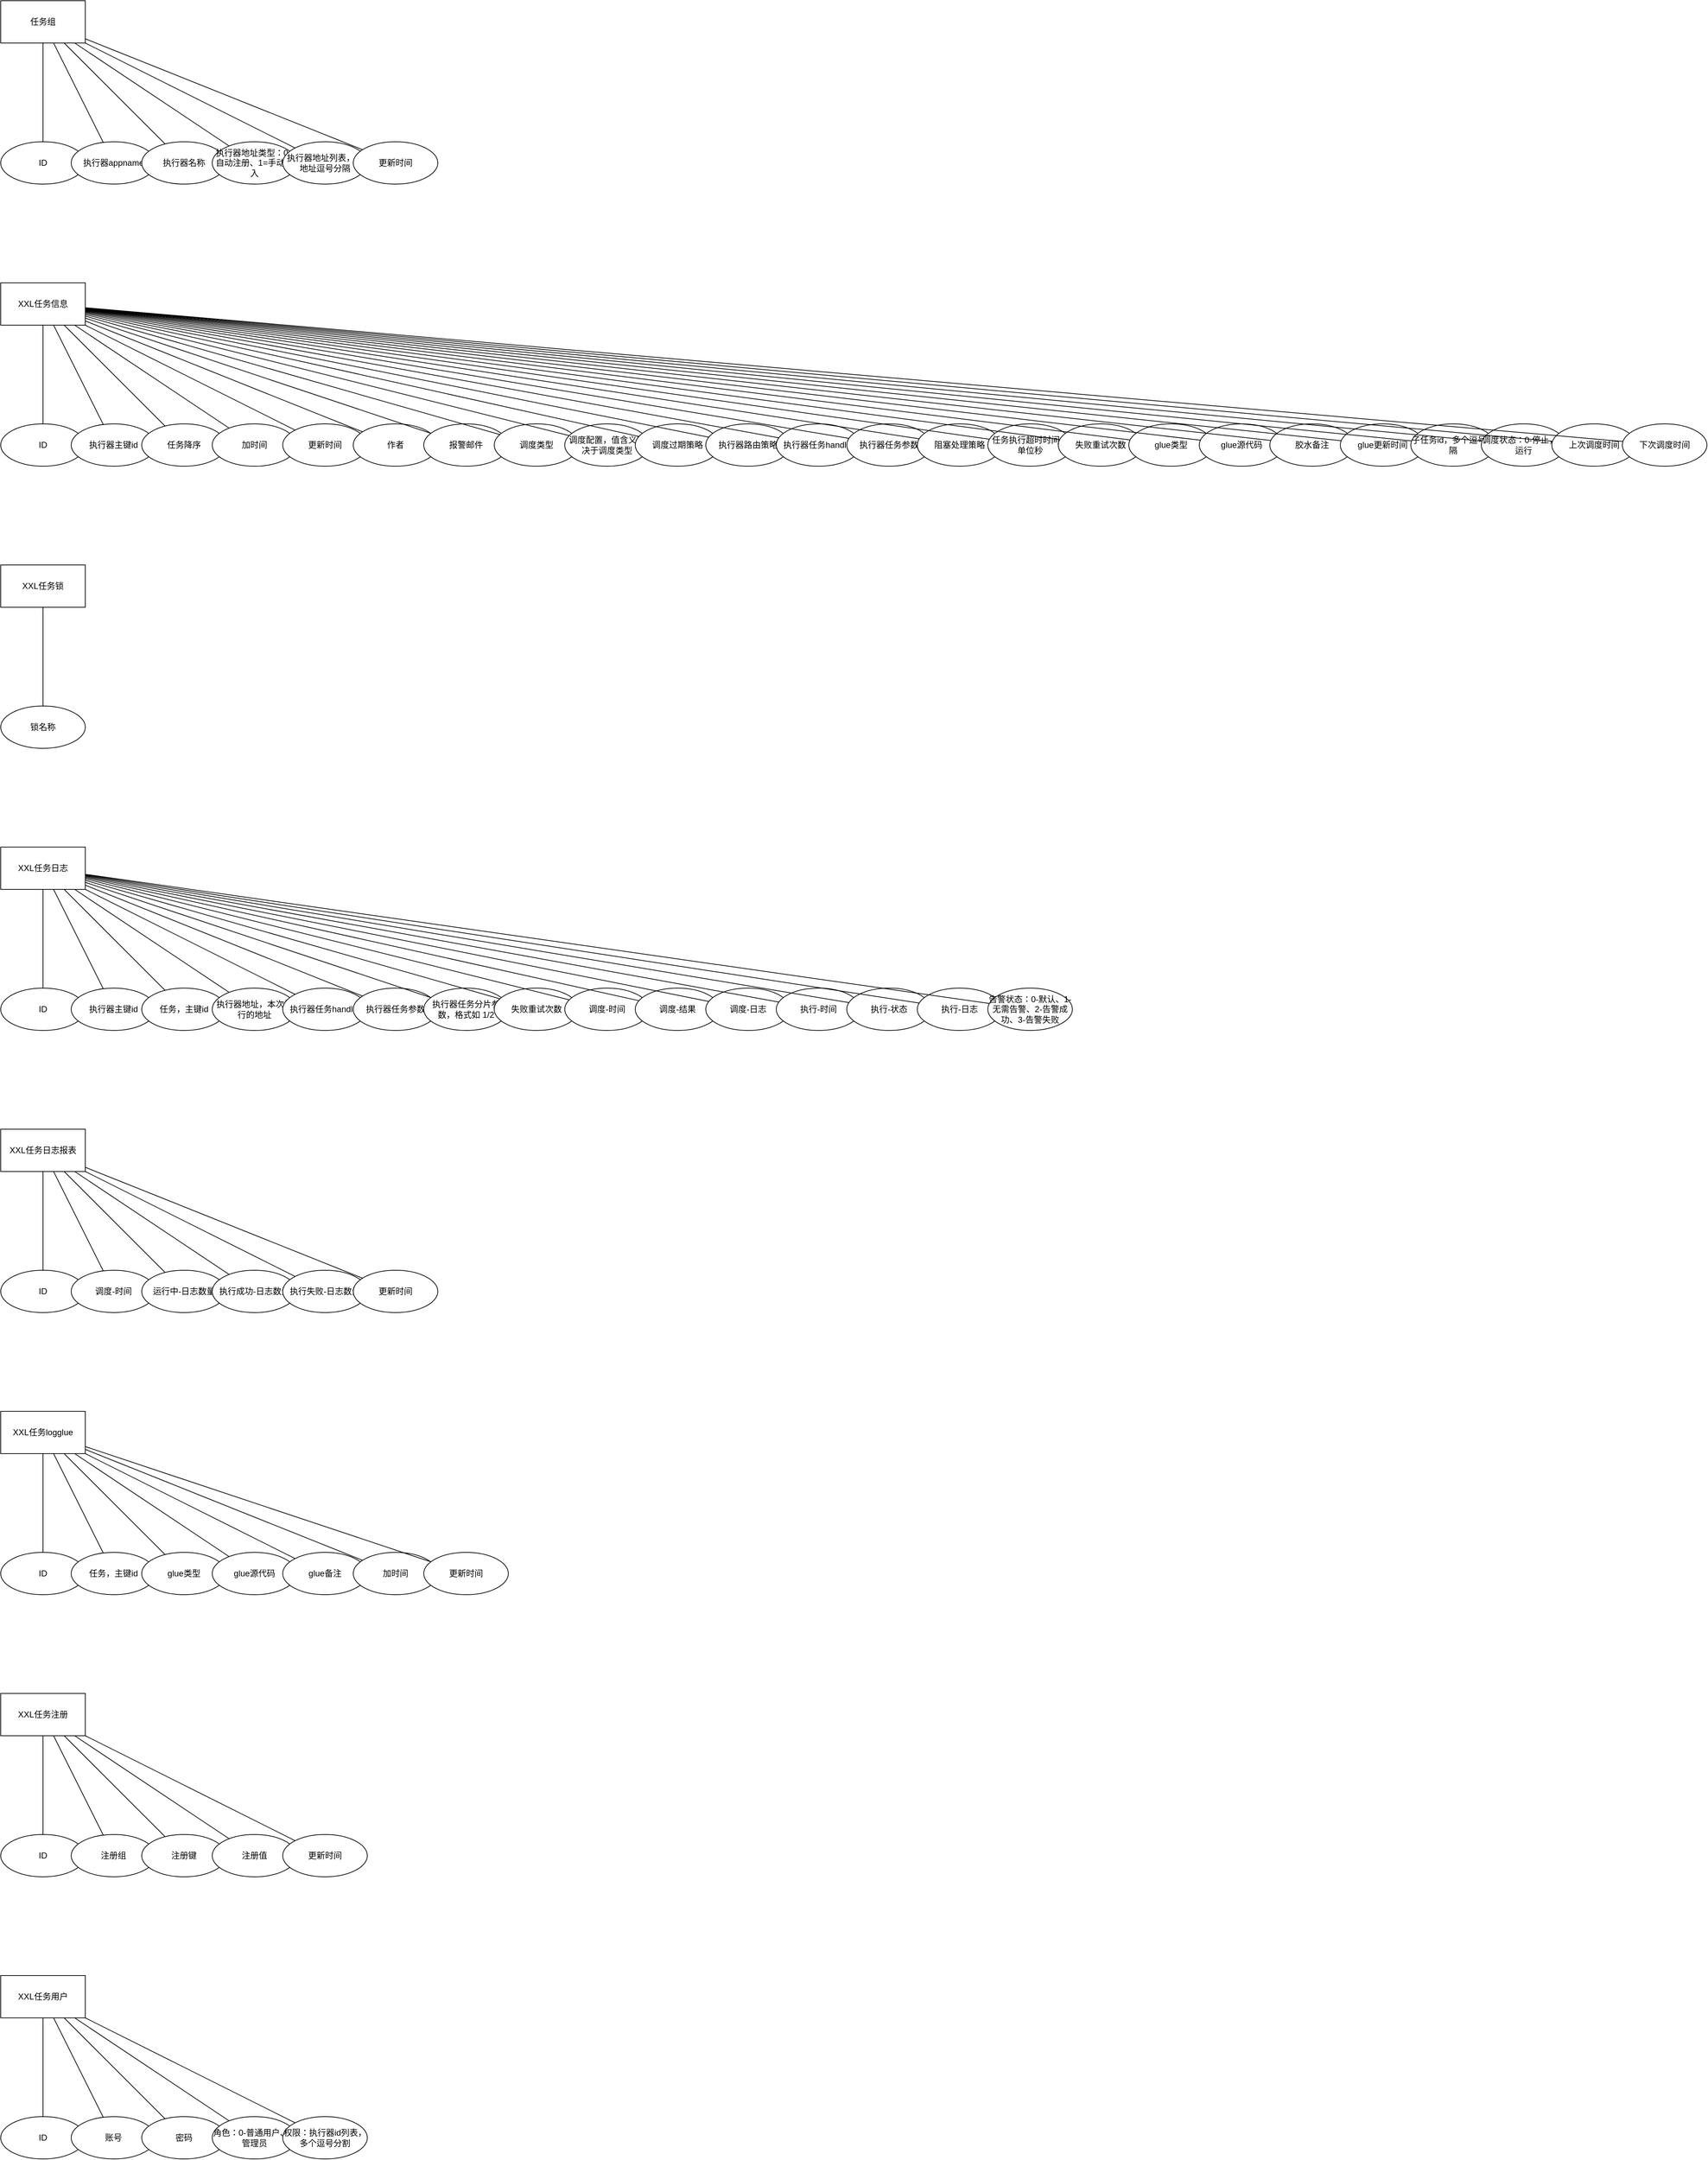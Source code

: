 <?xml version="1.0" encoding="UTF-8"?>
<mxfile version="13.7.9" type="embed">
    <diagram id="lNPZZ_e-28soofFFy49H" name="Page-1">
        <mxGraphModel dx="385" dy="528" grid="1" gridSize="10" guides="1" tooltips="1" connect="1" arrows="1" fold="1"
                      page="1" pageScale="1" pageWidth="850" pageHeight="1100" math="0" shadow="0">
            <root>
                <mxCell id="0"/>
                <mxCell id="1" parent="0"/>

                                                            <!-- 实体 -->
                        <mxCell id="8b4c9b28c3444ad09d33d7c20c12efb5" value="任务组" style="rounded=0;whiteSpace=wrap;html=1;"
                                parent="1" vertex="1">
                            <mxGeometry x="0" y="0" width="120" height="60"
                                        as="geometry"/>
                        </mxCell>
                    
                    
                                                        
                                            <!-- 属性 -->
                        <mxCell id="03a5dc5211b049b5a9e36ec600296b1e" value="ID" style="ellipse;whiteSpace=wrap;html=1;" parent="1"
                                vertex="1">
                            <mxGeometry x="0" y="200" width="120" height="60"
                                        as="geometry"/>
                        </mxCell>
                    
                                                        
                    
                                            <!-- 连线 -->
                        <mxCell id="6582aba41e9c4d56b6b418d0b97d5b10" value="" style="endArrow=none;html=1;" parent="1"
                                source="8b4c9b28c3444ad09d33d7c20c12efb5" target="03a5dc5211b049b5a9e36ec600296b1e" edge="1">
                            <mxGeometry width="50" height="50" relative="1" as="geometry">
                                <mxPoint as="sourcePoint"/>
                                <mxPoint as="targetPoint"/>
                            </mxGeometry>
                        </mxCell>
                                                        
                                            <!-- 属性 -->
                        <mxCell id="5ce15e16b21f4c9d9c1b186591248991" value="执行器appname" style="ellipse;whiteSpace=wrap;html=1;" parent="1"
                                vertex="1">
                            <mxGeometry x="100" y="200" width="120" height="60"
                                        as="geometry"/>
                        </mxCell>
                    
                                                        
                    
                                            <!-- 连线 -->
                        <mxCell id="1e16d86e5db84a3e91da89f8a134677a" value="" style="endArrow=none;html=1;" parent="1"
                                source="8b4c9b28c3444ad09d33d7c20c12efb5" target="5ce15e16b21f4c9d9c1b186591248991" edge="1">
                            <mxGeometry width="50" height="50" relative="1" as="geometry">
                                <mxPoint as="sourcePoint"/>
                                <mxPoint as="targetPoint"/>
                            </mxGeometry>
                        </mxCell>
                                                        
                                            <!-- 属性 -->
                        <mxCell id="4b9198d0cef7455dae5ca8753da92278" value="执行器名称" style="ellipse;whiteSpace=wrap;html=1;" parent="1"
                                vertex="1">
                            <mxGeometry x="200" y="200" width="120" height="60"
                                        as="geometry"/>
                        </mxCell>
                    
                                                        
                    
                                            <!-- 连线 -->
                        <mxCell id="5793d6c7ebc047ec9a9665e917375723" value="" style="endArrow=none;html=1;" parent="1"
                                source="8b4c9b28c3444ad09d33d7c20c12efb5" target="4b9198d0cef7455dae5ca8753da92278" edge="1">
                            <mxGeometry width="50" height="50" relative="1" as="geometry">
                                <mxPoint as="sourcePoint"/>
                                <mxPoint as="targetPoint"/>
                            </mxGeometry>
                        </mxCell>
                                                        
                                            <!-- 属性 -->
                        <mxCell id="bf8b911f094149759edbd731db8ea61d" value="执行器地址类型：0=自动注册、1=手动录入" style="ellipse;whiteSpace=wrap;html=1;" parent="1"
                                vertex="1">
                            <mxGeometry x="300" y="200" width="120" height="60"
                                        as="geometry"/>
                        </mxCell>
                    
                                                        
                    
                                            <!-- 连线 -->
                        <mxCell id="315a1de314b44cf99b106dae0532e612" value="" style="endArrow=none;html=1;" parent="1"
                                source="8b4c9b28c3444ad09d33d7c20c12efb5" target="bf8b911f094149759edbd731db8ea61d" edge="1">
                            <mxGeometry width="50" height="50" relative="1" as="geometry">
                                <mxPoint as="sourcePoint"/>
                                <mxPoint as="targetPoint"/>
                            </mxGeometry>
                        </mxCell>
                                                        
                                            <!-- 属性 -->
                        <mxCell id="dbd815ca264f4ddda643339d284ecca3" value="执行器地址列表，多地址逗号分隔" style="ellipse;whiteSpace=wrap;html=1;" parent="1"
                                vertex="1">
                            <mxGeometry x="400" y="200" width="120" height="60"
                                        as="geometry"/>
                        </mxCell>
                    
                                                        
                    
                                            <!-- 连线 -->
                        <mxCell id="fe49171f0e924cb4acfc24aed249fe62" value="" style="endArrow=none;html=1;" parent="1"
                                source="8b4c9b28c3444ad09d33d7c20c12efb5" target="dbd815ca264f4ddda643339d284ecca3" edge="1">
                            <mxGeometry width="50" height="50" relative="1" as="geometry">
                                <mxPoint as="sourcePoint"/>
                                <mxPoint as="targetPoint"/>
                            </mxGeometry>
                        </mxCell>
                                                        
                                            <!-- 属性 -->
                        <mxCell id="b51e563bc0a944b3a6e1791b5f907fea" value="更新时间" style="ellipse;whiteSpace=wrap;html=1;" parent="1"
                                vertex="1">
                            <mxGeometry x="500" y="200" width="120" height="60"
                                        as="geometry"/>
                        </mxCell>
                    
                                                        
                    
                                            <!-- 连线 -->
                        <mxCell id="6e1afa1af2f04b3bb5d0b527d49faa50" value="" style="endArrow=none;html=1;" parent="1"
                                source="8b4c9b28c3444ad09d33d7c20c12efb5" target="b51e563bc0a944b3a6e1791b5f907fea" edge="1">
                            <mxGeometry width="50" height="50" relative="1" as="geometry">
                                <mxPoint as="sourcePoint"/>
                                <mxPoint as="targetPoint"/>
                            </mxGeometry>
                        </mxCell>
                                                                                <!-- 实体 -->
                        <mxCell id="1d04bc43f9b3413e93608fa752bb66fc" value="XXL任务信息" style="rounded=0;whiteSpace=wrap;html=1;"
                                parent="1" vertex="1">
                            <mxGeometry x="0" y="400" width="120" height="60"
                                        as="geometry"/>
                        </mxCell>
                    
                    
                                                        
                                            <!-- 属性 -->
                        <mxCell id="1c7f96ecfd3a42669be8d2b5340018f6" value="ID" style="ellipse;whiteSpace=wrap;html=1;" parent="1"
                                vertex="1">
                            <mxGeometry x="0" y="600" width="120" height="60"
                                        as="geometry"/>
                        </mxCell>
                    
                                                        
                    
                                            <!-- 连线 -->
                        <mxCell id="87e0ffcf46e2484a92616c3bd32c1f54" value="" style="endArrow=none;html=1;" parent="1"
                                source="1d04bc43f9b3413e93608fa752bb66fc" target="1c7f96ecfd3a42669be8d2b5340018f6" edge="1">
                            <mxGeometry width="50" height="50" relative="1" as="geometry">
                                <mxPoint as="sourcePoint"/>
                                <mxPoint as="targetPoint"/>
                            </mxGeometry>
                        </mxCell>
                                                        
                                            <!-- 属性 -->
                        <mxCell id="739386307100442d89c2fee0d9254fa4" value="执行器主键id" style="ellipse;whiteSpace=wrap;html=1;" parent="1"
                                vertex="1">
                            <mxGeometry x="100" y="600" width="120" height="60"
                                        as="geometry"/>
                        </mxCell>
                    
                                                        
                    
                                            <!-- 连线 -->
                        <mxCell id="6660761a10744914974fbcce14301535" value="" style="endArrow=none;html=1;" parent="1"
                                source="1d04bc43f9b3413e93608fa752bb66fc" target="739386307100442d89c2fee0d9254fa4" edge="1">
                            <mxGeometry width="50" height="50" relative="1" as="geometry">
                                <mxPoint as="sourcePoint"/>
                                <mxPoint as="targetPoint"/>
                            </mxGeometry>
                        </mxCell>
                                                        
                                            <!-- 属性 -->
                        <mxCell id="6c32b58d99474ca682faa7a228251024" value="任务降序" style="ellipse;whiteSpace=wrap;html=1;" parent="1"
                                vertex="1">
                            <mxGeometry x="200" y="600" width="120" height="60"
                                        as="geometry"/>
                        </mxCell>
                    
                                                        
                    
                                            <!-- 连线 -->
                        <mxCell id="9073c88b5d304deda84c4ee5b9d6b32e" value="" style="endArrow=none;html=1;" parent="1"
                                source="1d04bc43f9b3413e93608fa752bb66fc" target="6c32b58d99474ca682faa7a228251024" edge="1">
                            <mxGeometry width="50" height="50" relative="1" as="geometry">
                                <mxPoint as="sourcePoint"/>
                                <mxPoint as="targetPoint"/>
                            </mxGeometry>
                        </mxCell>
                                                        
                                            <!-- 属性 -->
                        <mxCell id="45c4035354e242ad8809a6563a70cb91" value="加时间" style="ellipse;whiteSpace=wrap;html=1;" parent="1"
                                vertex="1">
                            <mxGeometry x="300" y="600" width="120" height="60"
                                        as="geometry"/>
                        </mxCell>
                    
                                                        
                    
                                            <!-- 连线 -->
                        <mxCell id="4729d60894c5452fa81eddca83c8e38f" value="" style="endArrow=none;html=1;" parent="1"
                                source="1d04bc43f9b3413e93608fa752bb66fc" target="45c4035354e242ad8809a6563a70cb91" edge="1">
                            <mxGeometry width="50" height="50" relative="1" as="geometry">
                                <mxPoint as="sourcePoint"/>
                                <mxPoint as="targetPoint"/>
                            </mxGeometry>
                        </mxCell>
                                                        
                                            <!-- 属性 -->
                        <mxCell id="84d9c4e813784c6094b3e7cc5a61f12f" value="更新时间" style="ellipse;whiteSpace=wrap;html=1;" parent="1"
                                vertex="1">
                            <mxGeometry x="400" y="600" width="120" height="60"
                                        as="geometry"/>
                        </mxCell>
                    
                                                        
                    
                                            <!-- 连线 -->
                        <mxCell id="38200a51a43e41d992bdd31bda9c1c3f" value="" style="endArrow=none;html=1;" parent="1"
                                source="1d04bc43f9b3413e93608fa752bb66fc" target="84d9c4e813784c6094b3e7cc5a61f12f" edge="1">
                            <mxGeometry width="50" height="50" relative="1" as="geometry">
                                <mxPoint as="sourcePoint"/>
                                <mxPoint as="targetPoint"/>
                            </mxGeometry>
                        </mxCell>
                                                        
                                            <!-- 属性 -->
                        <mxCell id="51caeb77701542bab8ce7aeac5fca8c7" value="作者" style="ellipse;whiteSpace=wrap;html=1;" parent="1"
                                vertex="1">
                            <mxGeometry x="500" y="600" width="120" height="60"
                                        as="geometry"/>
                        </mxCell>
                    
                                                        
                    
                                            <!-- 连线 -->
                        <mxCell id="d34d0c8edb0b4181b71461443f074f79" value="" style="endArrow=none;html=1;" parent="1"
                                source="1d04bc43f9b3413e93608fa752bb66fc" target="51caeb77701542bab8ce7aeac5fca8c7" edge="1">
                            <mxGeometry width="50" height="50" relative="1" as="geometry">
                                <mxPoint as="sourcePoint"/>
                                <mxPoint as="targetPoint"/>
                            </mxGeometry>
                        </mxCell>
                                                        
                                            <!-- 属性 -->
                        <mxCell id="9d1f595df09342698bbff9bb60fa60f9" value="报警邮件" style="ellipse;whiteSpace=wrap;html=1;" parent="1"
                                vertex="1">
                            <mxGeometry x="600" y="600" width="120" height="60"
                                        as="geometry"/>
                        </mxCell>
                    
                                                        
                    
                                            <!-- 连线 -->
                        <mxCell id="1e8e2f1674ae4a4fb1c8d149f951985b" value="" style="endArrow=none;html=1;" parent="1"
                                source="1d04bc43f9b3413e93608fa752bb66fc" target="9d1f595df09342698bbff9bb60fa60f9" edge="1">
                            <mxGeometry width="50" height="50" relative="1" as="geometry">
                                <mxPoint as="sourcePoint"/>
                                <mxPoint as="targetPoint"/>
                            </mxGeometry>
                        </mxCell>
                                                        
                                            <!-- 属性 -->
                        <mxCell id="67b955941f524737b3eaf05a162e7335" value="调度类型" style="ellipse;whiteSpace=wrap;html=1;" parent="1"
                                vertex="1">
                            <mxGeometry x="700" y="600" width="120" height="60"
                                        as="geometry"/>
                        </mxCell>
                    
                                                        
                    
                                            <!-- 连线 -->
                        <mxCell id="cb6e4f51cb8349f0ab9d55a51e2e10d8" value="" style="endArrow=none;html=1;" parent="1"
                                source="1d04bc43f9b3413e93608fa752bb66fc" target="67b955941f524737b3eaf05a162e7335" edge="1">
                            <mxGeometry width="50" height="50" relative="1" as="geometry">
                                <mxPoint as="sourcePoint"/>
                                <mxPoint as="targetPoint"/>
                            </mxGeometry>
                        </mxCell>
                                                        
                                            <!-- 属性 -->
                        <mxCell id="4768cae224c74da692ebe63db4d43a62" value="调度配置，值含义取决于调度类型" style="ellipse;whiteSpace=wrap;html=1;" parent="1"
                                vertex="1">
                            <mxGeometry x="800" y="600" width="120" height="60"
                                        as="geometry"/>
                        </mxCell>
                    
                                                        
                    
                                            <!-- 连线 -->
                        <mxCell id="28efa173213d47d18f04634415342048" value="" style="endArrow=none;html=1;" parent="1"
                                source="1d04bc43f9b3413e93608fa752bb66fc" target="4768cae224c74da692ebe63db4d43a62" edge="1">
                            <mxGeometry width="50" height="50" relative="1" as="geometry">
                                <mxPoint as="sourcePoint"/>
                                <mxPoint as="targetPoint"/>
                            </mxGeometry>
                        </mxCell>
                                                        
                                            <!-- 属性 -->
                        <mxCell id="bc7a001b2fb94569a3f28fa208388abe" value="调度过期策略" style="ellipse;whiteSpace=wrap;html=1;" parent="1"
                                vertex="1">
                            <mxGeometry x="900" y="600" width="120" height="60"
                                        as="geometry"/>
                        </mxCell>
                    
                                                        
                    
                                            <!-- 连线 -->
                        <mxCell id="57c91d590c914da0bd280a2a1685dd16" value="" style="endArrow=none;html=1;" parent="1"
                                source="1d04bc43f9b3413e93608fa752bb66fc" target="bc7a001b2fb94569a3f28fa208388abe" edge="1">
                            <mxGeometry width="50" height="50" relative="1" as="geometry">
                                <mxPoint as="sourcePoint"/>
                                <mxPoint as="targetPoint"/>
                            </mxGeometry>
                        </mxCell>
                                                        
                                            <!-- 属性 -->
                        <mxCell id="99abe58e381146b8b478a1282d3b4192" value="执行器路由策略" style="ellipse;whiteSpace=wrap;html=1;" parent="1"
                                vertex="1">
                            <mxGeometry x="1000" y="600" width="120" height="60"
                                        as="geometry"/>
                        </mxCell>
                    
                                                        
                    
                                            <!-- 连线 -->
                        <mxCell id="05fa299eba3240b997902ba8e51a6baa" value="" style="endArrow=none;html=1;" parent="1"
                                source="1d04bc43f9b3413e93608fa752bb66fc" target="99abe58e381146b8b478a1282d3b4192" edge="1">
                            <mxGeometry width="50" height="50" relative="1" as="geometry">
                                <mxPoint as="sourcePoint"/>
                                <mxPoint as="targetPoint"/>
                            </mxGeometry>
                        </mxCell>
                                                        
                                            <!-- 属性 -->
                        <mxCell id="304b91d19e284581830e4c3525af6c07" value="执行器任务handler" style="ellipse;whiteSpace=wrap;html=1;" parent="1"
                                vertex="1">
                            <mxGeometry x="1100" y="600" width="120" height="60"
                                        as="geometry"/>
                        </mxCell>
                    
                                                        
                    
                                            <!-- 连线 -->
                        <mxCell id="e1258de0fa3f4cedb273c7c23c7695db" value="" style="endArrow=none;html=1;" parent="1"
                                source="1d04bc43f9b3413e93608fa752bb66fc" target="304b91d19e284581830e4c3525af6c07" edge="1">
                            <mxGeometry width="50" height="50" relative="1" as="geometry">
                                <mxPoint as="sourcePoint"/>
                                <mxPoint as="targetPoint"/>
                            </mxGeometry>
                        </mxCell>
                                                        
                                            <!-- 属性 -->
                        <mxCell id="780d8f2a8c504e82ae2c8169420d05d6" value="执行器任务参数" style="ellipse;whiteSpace=wrap;html=1;" parent="1"
                                vertex="1">
                            <mxGeometry x="1200" y="600" width="120" height="60"
                                        as="geometry"/>
                        </mxCell>
                    
                                                        
                    
                                            <!-- 连线 -->
                        <mxCell id="28e9b3511bfa4c64b25fb9a7b7443a77" value="" style="endArrow=none;html=1;" parent="1"
                                source="1d04bc43f9b3413e93608fa752bb66fc" target="780d8f2a8c504e82ae2c8169420d05d6" edge="1">
                            <mxGeometry width="50" height="50" relative="1" as="geometry">
                                <mxPoint as="sourcePoint"/>
                                <mxPoint as="targetPoint"/>
                            </mxGeometry>
                        </mxCell>
                                                        
                                            <!-- 属性 -->
                        <mxCell id="38dcf7be456745b9a2f965c9b912fb76" value="阻塞处理策略" style="ellipse;whiteSpace=wrap;html=1;" parent="1"
                                vertex="1">
                            <mxGeometry x="1300" y="600" width="120" height="60"
                                        as="geometry"/>
                        </mxCell>
                    
                                                        
                    
                                            <!-- 连线 -->
                        <mxCell id="e8caea6ac790423e9faa88447121820d" value="" style="endArrow=none;html=1;" parent="1"
                                source="1d04bc43f9b3413e93608fa752bb66fc" target="38dcf7be456745b9a2f965c9b912fb76" edge="1">
                            <mxGeometry width="50" height="50" relative="1" as="geometry">
                                <mxPoint as="sourcePoint"/>
                                <mxPoint as="targetPoint"/>
                            </mxGeometry>
                        </mxCell>
                                                        
                                            <!-- 属性 -->
                        <mxCell id="70753522e1d84a2c9bdcc92042c45662" value="任务执行超时时间，单位秒" style="ellipse;whiteSpace=wrap;html=1;" parent="1"
                                vertex="1">
                            <mxGeometry x="1400" y="600" width="120" height="60"
                                        as="geometry"/>
                        </mxCell>
                    
                                                        
                    
                                            <!-- 连线 -->
                        <mxCell id="13604b518e90423c887f67672966d42a" value="" style="endArrow=none;html=1;" parent="1"
                                source="1d04bc43f9b3413e93608fa752bb66fc" target="70753522e1d84a2c9bdcc92042c45662" edge="1">
                            <mxGeometry width="50" height="50" relative="1" as="geometry">
                                <mxPoint as="sourcePoint"/>
                                <mxPoint as="targetPoint"/>
                            </mxGeometry>
                        </mxCell>
                                                        
                                            <!-- 属性 -->
                        <mxCell id="86a9219007844b95801a29b5e6e345d4" value="失败重试次数" style="ellipse;whiteSpace=wrap;html=1;" parent="1"
                                vertex="1">
                            <mxGeometry x="1500" y="600" width="120" height="60"
                                        as="geometry"/>
                        </mxCell>
                    
                                                        
                    
                                            <!-- 连线 -->
                        <mxCell id="2967b0dbde494cbabd59056a3d738045" value="" style="endArrow=none;html=1;" parent="1"
                                source="1d04bc43f9b3413e93608fa752bb66fc" target="86a9219007844b95801a29b5e6e345d4" edge="1">
                            <mxGeometry width="50" height="50" relative="1" as="geometry">
                                <mxPoint as="sourcePoint"/>
                                <mxPoint as="targetPoint"/>
                            </mxGeometry>
                        </mxCell>
                                                        
                                            <!-- 属性 -->
                        <mxCell id="d00dc7d2b16c4bd8a7c356515d58571f" value="glue类型" style="ellipse;whiteSpace=wrap;html=1;" parent="1"
                                vertex="1">
                            <mxGeometry x="1600" y="600" width="120" height="60"
                                        as="geometry"/>
                        </mxCell>
                    
                                                        
                    
                                            <!-- 连线 -->
                        <mxCell id="7021a27a538e4355be1a6553b8dc578b" value="" style="endArrow=none;html=1;" parent="1"
                                source="1d04bc43f9b3413e93608fa752bb66fc" target="d00dc7d2b16c4bd8a7c356515d58571f" edge="1">
                            <mxGeometry width="50" height="50" relative="1" as="geometry">
                                <mxPoint as="sourcePoint"/>
                                <mxPoint as="targetPoint"/>
                            </mxGeometry>
                        </mxCell>
                                                        
                                            <!-- 属性 -->
                        <mxCell id="2f7787ccd7214db1b96891a0e45051d8" value="glue源代码" style="ellipse;whiteSpace=wrap;html=1;" parent="1"
                                vertex="1">
                            <mxGeometry x="1700" y="600" width="120" height="60"
                                        as="geometry"/>
                        </mxCell>
                    
                                                        
                    
                                            <!-- 连线 -->
                        <mxCell id="707475d5fc274bf69504c2a99e7c8345" value="" style="endArrow=none;html=1;" parent="1"
                                source="1d04bc43f9b3413e93608fa752bb66fc" target="2f7787ccd7214db1b96891a0e45051d8" edge="1">
                            <mxGeometry width="50" height="50" relative="1" as="geometry">
                                <mxPoint as="sourcePoint"/>
                                <mxPoint as="targetPoint"/>
                            </mxGeometry>
                        </mxCell>
                                                        
                                            <!-- 属性 -->
                        <mxCell id="4953b46ea8d944e5993a8645ff869c70" value="胶水备注" style="ellipse;whiteSpace=wrap;html=1;" parent="1"
                                vertex="1">
                            <mxGeometry x="1800" y="600" width="120" height="60"
                                        as="geometry"/>
                        </mxCell>
                    
                                                        
                    
                                            <!-- 连线 -->
                        <mxCell id="6ead8de0695248b09363c36e34c510eb" value="" style="endArrow=none;html=1;" parent="1"
                                source="1d04bc43f9b3413e93608fa752bb66fc" target="4953b46ea8d944e5993a8645ff869c70" edge="1">
                            <mxGeometry width="50" height="50" relative="1" as="geometry">
                                <mxPoint as="sourcePoint"/>
                                <mxPoint as="targetPoint"/>
                            </mxGeometry>
                        </mxCell>
                                                        
                                            <!-- 属性 -->
                        <mxCell id="e1213cc2381046d3a4082c4696628ffc" value="glue更新时间" style="ellipse;whiteSpace=wrap;html=1;" parent="1"
                                vertex="1">
                            <mxGeometry x="1900" y="600" width="120" height="60"
                                        as="geometry"/>
                        </mxCell>
                    
                                                        
                    
                                            <!-- 连线 -->
                        <mxCell id="730c33c4531f41fdb4398ac717506636" value="" style="endArrow=none;html=1;" parent="1"
                                source="1d04bc43f9b3413e93608fa752bb66fc" target="e1213cc2381046d3a4082c4696628ffc" edge="1">
                            <mxGeometry width="50" height="50" relative="1" as="geometry">
                                <mxPoint as="sourcePoint"/>
                                <mxPoint as="targetPoint"/>
                            </mxGeometry>
                        </mxCell>
                                                        
                                            <!-- 属性 -->
                        <mxCell id="f033bc7d5ec047ab8b828fd3e625d63f" value="子任务id，多个逗号分隔" style="ellipse;whiteSpace=wrap;html=1;" parent="1"
                                vertex="1">
                            <mxGeometry x="2000" y="600" width="120" height="60"
                                        as="geometry"/>
                        </mxCell>
                    
                                                        
                    
                                            <!-- 连线 -->
                        <mxCell id="48101d0f93724fbc95d236c038735f37" value="" style="endArrow=none;html=1;" parent="1"
                                source="1d04bc43f9b3413e93608fa752bb66fc" target="f033bc7d5ec047ab8b828fd3e625d63f" edge="1">
                            <mxGeometry width="50" height="50" relative="1" as="geometry">
                                <mxPoint as="sourcePoint"/>
                                <mxPoint as="targetPoint"/>
                            </mxGeometry>
                        </mxCell>
                                                        
                                            <!-- 属性 -->
                        <mxCell id="5023d7c7201d497e9da891aca50be387" value="调度状态：0-停止，1-运行" style="ellipse;whiteSpace=wrap;html=1;" parent="1"
                                vertex="1">
                            <mxGeometry x="2100" y="600" width="120" height="60"
                                        as="geometry"/>
                        </mxCell>
                    
                                                        
                    
                                            <!-- 连线 -->
                        <mxCell id="4bedbe1ea0d044a2998f765a0d99bdbf" value="" style="endArrow=none;html=1;" parent="1"
                                source="1d04bc43f9b3413e93608fa752bb66fc" target="5023d7c7201d497e9da891aca50be387" edge="1">
                            <mxGeometry width="50" height="50" relative="1" as="geometry">
                                <mxPoint as="sourcePoint"/>
                                <mxPoint as="targetPoint"/>
                            </mxGeometry>
                        </mxCell>
                                                        
                                            <!-- 属性 -->
                        <mxCell id="15e2454c4d204d259cce0ed57d20b4bf" value="上次调度时间" style="ellipse;whiteSpace=wrap;html=1;" parent="1"
                                vertex="1">
                            <mxGeometry x="2200" y="600" width="120" height="60"
                                        as="geometry"/>
                        </mxCell>
                    
                                                        
                    
                                            <!-- 连线 -->
                        <mxCell id="88e70ea2519d4488bb9250b568ee3a96" value="" style="endArrow=none;html=1;" parent="1"
                                source="1d04bc43f9b3413e93608fa752bb66fc" target="15e2454c4d204d259cce0ed57d20b4bf" edge="1">
                            <mxGeometry width="50" height="50" relative="1" as="geometry">
                                <mxPoint as="sourcePoint"/>
                                <mxPoint as="targetPoint"/>
                            </mxGeometry>
                        </mxCell>
                                                        
                                            <!-- 属性 -->
                        <mxCell id="59f75d7d4c894c3fa0b5c91576bf783e" value="下次调度时间" style="ellipse;whiteSpace=wrap;html=1;" parent="1"
                                vertex="1">
                            <mxGeometry x="2300" y="600" width="120" height="60"
                                        as="geometry"/>
                        </mxCell>
                    
                                                        
                    
                                            <!-- 连线 -->
                        <mxCell id="b4661fda5ea140aab75f09d1378b70ab" value="" style="endArrow=none;html=1;" parent="1"
                                source="1d04bc43f9b3413e93608fa752bb66fc" target="59f75d7d4c894c3fa0b5c91576bf783e" edge="1">
                            <mxGeometry width="50" height="50" relative="1" as="geometry">
                                <mxPoint as="sourcePoint"/>
                                <mxPoint as="targetPoint"/>
                            </mxGeometry>
                        </mxCell>
                                                                                <!-- 实体 -->
                        <mxCell id="de9d1c37516842c5aec5a7c78b608942" value="XXL任务锁" style="rounded=0;whiteSpace=wrap;html=1;"
                                parent="1" vertex="1">
                            <mxGeometry x="0" y="800" width="120" height="60"
                                        as="geometry"/>
                        </mxCell>
                    
                    
                                                        
                                            <!-- 属性 -->
                        <mxCell id="f1591ce78aa14eeaa3dde4a7f4407818" value="锁名称" style="ellipse;whiteSpace=wrap;html=1;" parent="1"
                                vertex="1">
                            <mxGeometry x="0" y="1000" width="120" height="60"
                                        as="geometry"/>
                        </mxCell>
                    
                                                        
                    
                                            <!-- 连线 -->
                        <mxCell id="cd8d065580e24b4a9060265377329ace" value="" style="endArrow=none;html=1;" parent="1"
                                source="de9d1c37516842c5aec5a7c78b608942" target="f1591ce78aa14eeaa3dde4a7f4407818" edge="1">
                            <mxGeometry width="50" height="50" relative="1" as="geometry">
                                <mxPoint as="sourcePoint"/>
                                <mxPoint as="targetPoint"/>
                            </mxGeometry>
                        </mxCell>
                                                                                <!-- 实体 -->
                        <mxCell id="600dbbcd98d4443ebfc5d4c60fd9790f" value="XXL任务日志" style="rounded=0;whiteSpace=wrap;html=1;"
                                parent="1" vertex="1">
                            <mxGeometry x="0" y="1200" width="120" height="60"
                                        as="geometry"/>
                        </mxCell>
                    
                    
                                                        
                                            <!-- 属性 -->
                        <mxCell id="a9a15ec2c3f24a5781baadf3d7d6bc03" value="ID" style="ellipse;whiteSpace=wrap;html=1;" parent="1"
                                vertex="1">
                            <mxGeometry x="0" y="1400" width="120" height="60"
                                        as="geometry"/>
                        </mxCell>
                    
                                                        
                    
                                            <!-- 连线 -->
                        <mxCell id="fdf4ccf254a94c2e9354dc52a4ed0b1b" value="" style="endArrow=none;html=1;" parent="1"
                                source="600dbbcd98d4443ebfc5d4c60fd9790f" target="a9a15ec2c3f24a5781baadf3d7d6bc03" edge="1">
                            <mxGeometry width="50" height="50" relative="1" as="geometry">
                                <mxPoint as="sourcePoint"/>
                                <mxPoint as="targetPoint"/>
                            </mxGeometry>
                        </mxCell>
                                                        
                                            <!-- 属性 -->
                        <mxCell id="93c14feba873456fab53bf50636dbf46" value="执行器主键id" style="ellipse;whiteSpace=wrap;html=1;" parent="1"
                                vertex="1">
                            <mxGeometry x="100" y="1400" width="120" height="60"
                                        as="geometry"/>
                        </mxCell>
                    
                                                        
                    
                                            <!-- 连线 -->
                        <mxCell id="2c69266289c7400193f779855d24df0e" value="" style="endArrow=none;html=1;" parent="1"
                                source="600dbbcd98d4443ebfc5d4c60fd9790f" target="93c14feba873456fab53bf50636dbf46" edge="1">
                            <mxGeometry width="50" height="50" relative="1" as="geometry">
                                <mxPoint as="sourcePoint"/>
                                <mxPoint as="targetPoint"/>
                            </mxGeometry>
                        </mxCell>
                                                        
                                            <!-- 属性 -->
                        <mxCell id="2378555c40924db68a20e5d4adfd16ff" value="任务，主键id" style="ellipse;whiteSpace=wrap;html=1;" parent="1"
                                vertex="1">
                            <mxGeometry x="200" y="1400" width="120" height="60"
                                        as="geometry"/>
                        </mxCell>
                    
                                                        
                    
                                            <!-- 连线 -->
                        <mxCell id="84a52dc86ea94c0a86372969b5487972" value="" style="endArrow=none;html=1;" parent="1"
                                source="600dbbcd98d4443ebfc5d4c60fd9790f" target="2378555c40924db68a20e5d4adfd16ff" edge="1">
                            <mxGeometry width="50" height="50" relative="1" as="geometry">
                                <mxPoint as="sourcePoint"/>
                                <mxPoint as="targetPoint"/>
                            </mxGeometry>
                        </mxCell>
                                                        
                                            <!-- 属性 -->
                        <mxCell id="f8487a2102d848d1a9d51e62cc88f33a" value="执行器地址，本次执行的地址" style="ellipse;whiteSpace=wrap;html=1;" parent="1"
                                vertex="1">
                            <mxGeometry x="300" y="1400" width="120" height="60"
                                        as="geometry"/>
                        </mxCell>
                    
                                                        
                    
                                            <!-- 连线 -->
                        <mxCell id="ac13d531a00348de80521d17de4d91b6" value="" style="endArrow=none;html=1;" parent="1"
                                source="600dbbcd98d4443ebfc5d4c60fd9790f" target="f8487a2102d848d1a9d51e62cc88f33a" edge="1">
                            <mxGeometry width="50" height="50" relative="1" as="geometry">
                                <mxPoint as="sourcePoint"/>
                                <mxPoint as="targetPoint"/>
                            </mxGeometry>
                        </mxCell>
                                                        
                                            <!-- 属性 -->
                        <mxCell id="fbb24cf8a14946a1956c2362594828dd" value="执行器任务handler" style="ellipse;whiteSpace=wrap;html=1;" parent="1"
                                vertex="1">
                            <mxGeometry x="400" y="1400" width="120" height="60"
                                        as="geometry"/>
                        </mxCell>
                    
                                                        
                    
                                            <!-- 连线 -->
                        <mxCell id="0981f93129684034a4ce7693b9ee127f" value="" style="endArrow=none;html=1;" parent="1"
                                source="600dbbcd98d4443ebfc5d4c60fd9790f" target="fbb24cf8a14946a1956c2362594828dd" edge="1">
                            <mxGeometry width="50" height="50" relative="1" as="geometry">
                                <mxPoint as="sourcePoint"/>
                                <mxPoint as="targetPoint"/>
                            </mxGeometry>
                        </mxCell>
                                                        
                                            <!-- 属性 -->
                        <mxCell id="4e1668892a644e94b4dd6d0d371acd9e" value="执行器任务参数" style="ellipse;whiteSpace=wrap;html=1;" parent="1"
                                vertex="1">
                            <mxGeometry x="500" y="1400" width="120" height="60"
                                        as="geometry"/>
                        </mxCell>
                    
                                                        
                    
                                            <!-- 连线 -->
                        <mxCell id="24b68cb84477469fbd34d09cff312882" value="" style="endArrow=none;html=1;" parent="1"
                                source="600dbbcd98d4443ebfc5d4c60fd9790f" target="4e1668892a644e94b4dd6d0d371acd9e" edge="1">
                            <mxGeometry width="50" height="50" relative="1" as="geometry">
                                <mxPoint as="sourcePoint"/>
                                <mxPoint as="targetPoint"/>
                            </mxGeometry>
                        </mxCell>
                                                        
                                            <!-- 属性 -->
                        <mxCell id="3f670fd1e4924a4e9ef6ce7b8f383fc5" value="执行器任务分片参数，格式如 1/2" style="ellipse;whiteSpace=wrap;html=1;" parent="1"
                                vertex="1">
                            <mxGeometry x="600" y="1400" width="120" height="60"
                                        as="geometry"/>
                        </mxCell>
                    
                                                        
                    
                                            <!-- 连线 -->
                        <mxCell id="468bb61427bb47eb88b02c35a1f69ca1" value="" style="endArrow=none;html=1;" parent="1"
                                source="600dbbcd98d4443ebfc5d4c60fd9790f" target="3f670fd1e4924a4e9ef6ce7b8f383fc5" edge="1">
                            <mxGeometry width="50" height="50" relative="1" as="geometry">
                                <mxPoint as="sourcePoint"/>
                                <mxPoint as="targetPoint"/>
                            </mxGeometry>
                        </mxCell>
                                                        
                                            <!-- 属性 -->
                        <mxCell id="5075cd113e6d464b98a6f397712ce211" value="失败重试次数" style="ellipse;whiteSpace=wrap;html=1;" parent="1"
                                vertex="1">
                            <mxGeometry x="700" y="1400" width="120" height="60"
                                        as="geometry"/>
                        </mxCell>
                    
                                                        
                    
                                            <!-- 连线 -->
                        <mxCell id="d73154cd18e441caa9df925fdb48e43c" value="" style="endArrow=none;html=1;" parent="1"
                                source="600dbbcd98d4443ebfc5d4c60fd9790f" target="5075cd113e6d464b98a6f397712ce211" edge="1">
                            <mxGeometry width="50" height="50" relative="1" as="geometry">
                                <mxPoint as="sourcePoint"/>
                                <mxPoint as="targetPoint"/>
                            </mxGeometry>
                        </mxCell>
                                                        
                                            <!-- 属性 -->
                        <mxCell id="6839b46cd01e4ea89b5c4baba340c3e1" value="调度-时间" style="ellipse;whiteSpace=wrap;html=1;" parent="1"
                                vertex="1">
                            <mxGeometry x="800" y="1400" width="120" height="60"
                                        as="geometry"/>
                        </mxCell>
                    
                                                        
                    
                                            <!-- 连线 -->
                        <mxCell id="8e6fdd9d36e041b3891b188813223d9f" value="" style="endArrow=none;html=1;" parent="1"
                                source="600dbbcd98d4443ebfc5d4c60fd9790f" target="6839b46cd01e4ea89b5c4baba340c3e1" edge="1">
                            <mxGeometry width="50" height="50" relative="1" as="geometry">
                                <mxPoint as="sourcePoint"/>
                                <mxPoint as="targetPoint"/>
                            </mxGeometry>
                        </mxCell>
                                                        
                                            <!-- 属性 -->
                        <mxCell id="94bb5e5683af44a19b0c82a06ae7f04c" value="调度-结果" style="ellipse;whiteSpace=wrap;html=1;" parent="1"
                                vertex="1">
                            <mxGeometry x="900" y="1400" width="120" height="60"
                                        as="geometry"/>
                        </mxCell>
                    
                                                        
                    
                                            <!-- 连线 -->
                        <mxCell id="8b9b377a49bc492e805f9e9af6145035" value="" style="endArrow=none;html=1;" parent="1"
                                source="600dbbcd98d4443ebfc5d4c60fd9790f" target="94bb5e5683af44a19b0c82a06ae7f04c" edge="1">
                            <mxGeometry width="50" height="50" relative="1" as="geometry">
                                <mxPoint as="sourcePoint"/>
                                <mxPoint as="targetPoint"/>
                            </mxGeometry>
                        </mxCell>
                                                        
                                            <!-- 属性 -->
                        <mxCell id="1c920b9324b8411580a04fee905a31ac" value="调度-日志" style="ellipse;whiteSpace=wrap;html=1;" parent="1"
                                vertex="1">
                            <mxGeometry x="1000" y="1400" width="120" height="60"
                                        as="geometry"/>
                        </mxCell>
                    
                                                        
                    
                                            <!-- 连线 -->
                        <mxCell id="032c10aaf5fc482c884b1b18c098d40e" value="" style="endArrow=none;html=1;" parent="1"
                                source="600dbbcd98d4443ebfc5d4c60fd9790f" target="1c920b9324b8411580a04fee905a31ac" edge="1">
                            <mxGeometry width="50" height="50" relative="1" as="geometry">
                                <mxPoint as="sourcePoint"/>
                                <mxPoint as="targetPoint"/>
                            </mxGeometry>
                        </mxCell>
                                                        
                                            <!-- 属性 -->
                        <mxCell id="f3e8e5689a024930bb458a2f7375fc7e" value="执行-时间" style="ellipse;whiteSpace=wrap;html=1;" parent="1"
                                vertex="1">
                            <mxGeometry x="1100" y="1400" width="120" height="60"
                                        as="geometry"/>
                        </mxCell>
                    
                                                        
                    
                                            <!-- 连线 -->
                        <mxCell id="976dea00e8474ce7b6da702bd5c11174" value="" style="endArrow=none;html=1;" parent="1"
                                source="600dbbcd98d4443ebfc5d4c60fd9790f" target="f3e8e5689a024930bb458a2f7375fc7e" edge="1">
                            <mxGeometry width="50" height="50" relative="1" as="geometry">
                                <mxPoint as="sourcePoint"/>
                                <mxPoint as="targetPoint"/>
                            </mxGeometry>
                        </mxCell>
                                                        
                                            <!-- 属性 -->
                        <mxCell id="7032e86c32c94a61b54895cc1cfc2a4a" value="执行-状态" style="ellipse;whiteSpace=wrap;html=1;" parent="1"
                                vertex="1">
                            <mxGeometry x="1200" y="1400" width="120" height="60"
                                        as="geometry"/>
                        </mxCell>
                    
                                                        
                    
                                            <!-- 连线 -->
                        <mxCell id="f935bdb06d9d418cba58b17ff596b1da" value="" style="endArrow=none;html=1;" parent="1"
                                source="600dbbcd98d4443ebfc5d4c60fd9790f" target="7032e86c32c94a61b54895cc1cfc2a4a" edge="1">
                            <mxGeometry width="50" height="50" relative="1" as="geometry">
                                <mxPoint as="sourcePoint"/>
                                <mxPoint as="targetPoint"/>
                            </mxGeometry>
                        </mxCell>
                                                        
                                            <!-- 属性 -->
                        <mxCell id="88135ba5cba640c482de5a1b328781a5" value="执行-日志" style="ellipse;whiteSpace=wrap;html=1;" parent="1"
                                vertex="1">
                            <mxGeometry x="1300" y="1400" width="120" height="60"
                                        as="geometry"/>
                        </mxCell>
                    
                                                        
                    
                                            <!-- 连线 -->
                        <mxCell id="86d7bec805f048d1bf278c414f82fdc0" value="" style="endArrow=none;html=1;" parent="1"
                                source="600dbbcd98d4443ebfc5d4c60fd9790f" target="88135ba5cba640c482de5a1b328781a5" edge="1">
                            <mxGeometry width="50" height="50" relative="1" as="geometry">
                                <mxPoint as="sourcePoint"/>
                                <mxPoint as="targetPoint"/>
                            </mxGeometry>
                        </mxCell>
                                                        
                                            <!-- 属性 -->
                        <mxCell id="0e009684dba1437f862fe8b087fbc01a" value="告警状态：0-默认、1-无需告警、2-告警成功、3-告警失败" style="ellipse;whiteSpace=wrap;html=1;" parent="1"
                                vertex="1">
                            <mxGeometry x="1400" y="1400" width="120" height="60"
                                        as="geometry"/>
                        </mxCell>
                    
                                                        
                    
                                            <!-- 连线 -->
                        <mxCell id="a9c6ab029b73412c898e85202c5cd391" value="" style="endArrow=none;html=1;" parent="1"
                                source="600dbbcd98d4443ebfc5d4c60fd9790f" target="0e009684dba1437f862fe8b087fbc01a" edge="1">
                            <mxGeometry width="50" height="50" relative="1" as="geometry">
                                <mxPoint as="sourcePoint"/>
                                <mxPoint as="targetPoint"/>
                            </mxGeometry>
                        </mxCell>
                                                                                <!-- 实体 -->
                        <mxCell id="4a5da06aaf754441a212f8e3a1758349" value="XXL任务日志报表" style="rounded=0;whiteSpace=wrap;html=1;"
                                parent="1" vertex="1">
                            <mxGeometry x="0" y="1600" width="120" height="60"
                                        as="geometry"/>
                        </mxCell>
                    
                    
                                                        
                                            <!-- 属性 -->
                        <mxCell id="5ba77e7f86e0400fbe2d98c2a54a18ba" value="ID" style="ellipse;whiteSpace=wrap;html=1;" parent="1"
                                vertex="1">
                            <mxGeometry x="0" y="1800" width="120" height="60"
                                        as="geometry"/>
                        </mxCell>
                    
                                                        
                    
                                            <!-- 连线 -->
                        <mxCell id="fdd654b2239345ec8153dc746a89f66d" value="" style="endArrow=none;html=1;" parent="1"
                                source="4a5da06aaf754441a212f8e3a1758349" target="5ba77e7f86e0400fbe2d98c2a54a18ba" edge="1">
                            <mxGeometry width="50" height="50" relative="1" as="geometry">
                                <mxPoint as="sourcePoint"/>
                                <mxPoint as="targetPoint"/>
                            </mxGeometry>
                        </mxCell>
                                                        
                                            <!-- 属性 -->
                        <mxCell id="59cd943fc5144c2ea5c0f68ccf56b025" value="调度-时间" style="ellipse;whiteSpace=wrap;html=1;" parent="1"
                                vertex="1">
                            <mxGeometry x="100" y="1800" width="120" height="60"
                                        as="geometry"/>
                        </mxCell>
                    
                                                        
                    
                                            <!-- 连线 -->
                        <mxCell id="1ec0a48dfa1e405788efe2aaebd30c77" value="" style="endArrow=none;html=1;" parent="1"
                                source="4a5da06aaf754441a212f8e3a1758349" target="59cd943fc5144c2ea5c0f68ccf56b025" edge="1">
                            <mxGeometry width="50" height="50" relative="1" as="geometry">
                                <mxPoint as="sourcePoint"/>
                                <mxPoint as="targetPoint"/>
                            </mxGeometry>
                        </mxCell>
                                                        
                                            <!-- 属性 -->
                        <mxCell id="519812858b804b70959de2b1c3008b83" value="运行中-日志数量" style="ellipse;whiteSpace=wrap;html=1;" parent="1"
                                vertex="1">
                            <mxGeometry x="200" y="1800" width="120" height="60"
                                        as="geometry"/>
                        </mxCell>
                    
                                                        
                    
                                            <!-- 连线 -->
                        <mxCell id="f374905bedbf4f16ba29f36945e964ef" value="" style="endArrow=none;html=1;" parent="1"
                                source="4a5da06aaf754441a212f8e3a1758349" target="519812858b804b70959de2b1c3008b83" edge="1">
                            <mxGeometry width="50" height="50" relative="1" as="geometry">
                                <mxPoint as="sourcePoint"/>
                                <mxPoint as="targetPoint"/>
                            </mxGeometry>
                        </mxCell>
                                                        
                                            <!-- 属性 -->
                        <mxCell id="c89a41f3a5b445c4a997ad1b707c940b" value="执行成功-日志数量" style="ellipse;whiteSpace=wrap;html=1;" parent="1"
                                vertex="1">
                            <mxGeometry x="300" y="1800" width="120" height="60"
                                        as="geometry"/>
                        </mxCell>
                    
                                                        
                    
                                            <!-- 连线 -->
                        <mxCell id="7793b70b330843cf92e19c6725f94d14" value="" style="endArrow=none;html=1;" parent="1"
                                source="4a5da06aaf754441a212f8e3a1758349" target="c89a41f3a5b445c4a997ad1b707c940b" edge="1">
                            <mxGeometry width="50" height="50" relative="1" as="geometry">
                                <mxPoint as="sourcePoint"/>
                                <mxPoint as="targetPoint"/>
                            </mxGeometry>
                        </mxCell>
                                                        
                                            <!-- 属性 -->
                        <mxCell id="eca6710710a8451bbea7deca637a7898" value="执行失败-日志数量" style="ellipse;whiteSpace=wrap;html=1;" parent="1"
                                vertex="1">
                            <mxGeometry x="400" y="1800" width="120" height="60"
                                        as="geometry"/>
                        </mxCell>
                    
                                                        
                    
                                            <!-- 连线 -->
                        <mxCell id="e4f4e9c007894b00913ac2885e26cfda" value="" style="endArrow=none;html=1;" parent="1"
                                source="4a5da06aaf754441a212f8e3a1758349" target="eca6710710a8451bbea7deca637a7898" edge="1">
                            <mxGeometry width="50" height="50" relative="1" as="geometry">
                                <mxPoint as="sourcePoint"/>
                                <mxPoint as="targetPoint"/>
                            </mxGeometry>
                        </mxCell>
                                                        
                                            <!-- 属性 -->
                        <mxCell id="431fb080c9a64fad88e745e7b68242cb" value="更新时间" style="ellipse;whiteSpace=wrap;html=1;" parent="1"
                                vertex="1">
                            <mxGeometry x="500" y="1800" width="120" height="60"
                                        as="geometry"/>
                        </mxCell>
                    
                                                        
                    
                                            <!-- 连线 -->
                        <mxCell id="7f8ca7c218bc4fa1af8e68cfe305cc17" value="" style="endArrow=none;html=1;" parent="1"
                                source="4a5da06aaf754441a212f8e3a1758349" target="431fb080c9a64fad88e745e7b68242cb" edge="1">
                            <mxGeometry width="50" height="50" relative="1" as="geometry">
                                <mxPoint as="sourcePoint"/>
                                <mxPoint as="targetPoint"/>
                            </mxGeometry>
                        </mxCell>
                                                                                <!-- 实体 -->
                        <mxCell id="3a6f99313d334184a572f8ab5dadd518" value="XXL任务logglue" style="rounded=0;whiteSpace=wrap;html=1;"
                                parent="1" vertex="1">
                            <mxGeometry x="0" y="2000" width="120" height="60"
                                        as="geometry"/>
                        </mxCell>
                    
                    
                                                        
                                            <!-- 属性 -->
                        <mxCell id="d52e68d21fb34e68add3d086080e0dc2" value="ID" style="ellipse;whiteSpace=wrap;html=1;" parent="1"
                                vertex="1">
                            <mxGeometry x="0" y="2200" width="120" height="60"
                                        as="geometry"/>
                        </mxCell>
                    
                                                        
                    
                                            <!-- 连线 -->
                        <mxCell id="d3ebfd2d92cf44d7964290f63c61038d" value="" style="endArrow=none;html=1;" parent="1"
                                source="3a6f99313d334184a572f8ab5dadd518" target="d52e68d21fb34e68add3d086080e0dc2" edge="1">
                            <mxGeometry width="50" height="50" relative="1" as="geometry">
                                <mxPoint as="sourcePoint"/>
                                <mxPoint as="targetPoint"/>
                            </mxGeometry>
                        </mxCell>
                                                        
                                            <!-- 属性 -->
                        <mxCell id="386a5511d3014610bf47cae0d3063189" value="任务，主键id" style="ellipse;whiteSpace=wrap;html=1;" parent="1"
                                vertex="1">
                            <mxGeometry x="100" y="2200" width="120" height="60"
                                        as="geometry"/>
                        </mxCell>
                    
                                                        
                    
                                            <!-- 连线 -->
                        <mxCell id="b47a56fffbb84ef48f3b76d6c9fc21de" value="" style="endArrow=none;html=1;" parent="1"
                                source="3a6f99313d334184a572f8ab5dadd518" target="386a5511d3014610bf47cae0d3063189" edge="1">
                            <mxGeometry width="50" height="50" relative="1" as="geometry">
                                <mxPoint as="sourcePoint"/>
                                <mxPoint as="targetPoint"/>
                            </mxGeometry>
                        </mxCell>
                                                        
                                            <!-- 属性 -->
                        <mxCell id="5e508e0977d841f3adfb76d08d210209" value="glue类型" style="ellipse;whiteSpace=wrap;html=1;" parent="1"
                                vertex="1">
                            <mxGeometry x="200" y="2200" width="120" height="60"
                                        as="geometry"/>
                        </mxCell>
                    
                                                        
                    
                                            <!-- 连线 -->
                        <mxCell id="67838ea9921c46d08ae6d8e5bcb099e7" value="" style="endArrow=none;html=1;" parent="1"
                                source="3a6f99313d334184a572f8ab5dadd518" target="5e508e0977d841f3adfb76d08d210209" edge="1">
                            <mxGeometry width="50" height="50" relative="1" as="geometry">
                                <mxPoint as="sourcePoint"/>
                                <mxPoint as="targetPoint"/>
                            </mxGeometry>
                        </mxCell>
                                                        
                                            <!-- 属性 -->
                        <mxCell id="13416607a0654ce9ae146e2fca49ba61" value="glue源代码" style="ellipse;whiteSpace=wrap;html=1;" parent="1"
                                vertex="1">
                            <mxGeometry x="300" y="2200" width="120" height="60"
                                        as="geometry"/>
                        </mxCell>
                    
                                                        
                    
                                            <!-- 连线 -->
                        <mxCell id="1509283914dc4ffeb85ea02912d979bd" value="" style="endArrow=none;html=1;" parent="1"
                                source="3a6f99313d334184a572f8ab5dadd518" target="13416607a0654ce9ae146e2fca49ba61" edge="1">
                            <mxGeometry width="50" height="50" relative="1" as="geometry">
                                <mxPoint as="sourcePoint"/>
                                <mxPoint as="targetPoint"/>
                            </mxGeometry>
                        </mxCell>
                                                        
                                            <!-- 属性 -->
                        <mxCell id="aaf4813d9821485ba9ad58c4f6a16d8d" value="glue备注" style="ellipse;whiteSpace=wrap;html=1;" parent="1"
                                vertex="1">
                            <mxGeometry x="400" y="2200" width="120" height="60"
                                        as="geometry"/>
                        </mxCell>
                    
                                                        
                    
                                            <!-- 连线 -->
                        <mxCell id="343ada4b9dfe43a1978f1c7a7ced9577" value="" style="endArrow=none;html=1;" parent="1"
                                source="3a6f99313d334184a572f8ab5dadd518" target="aaf4813d9821485ba9ad58c4f6a16d8d" edge="1">
                            <mxGeometry width="50" height="50" relative="1" as="geometry">
                                <mxPoint as="sourcePoint"/>
                                <mxPoint as="targetPoint"/>
                            </mxGeometry>
                        </mxCell>
                                                        
                                            <!-- 属性 -->
                        <mxCell id="f7fb2b284535426a8d70c212ad441a6d" value="加时间" style="ellipse;whiteSpace=wrap;html=1;" parent="1"
                                vertex="1">
                            <mxGeometry x="500" y="2200" width="120" height="60"
                                        as="geometry"/>
                        </mxCell>
                    
                                                        
                    
                                            <!-- 连线 -->
                        <mxCell id="097f9dd2f4cb438bbca66fc9c6147d13" value="" style="endArrow=none;html=1;" parent="1"
                                source="3a6f99313d334184a572f8ab5dadd518" target="f7fb2b284535426a8d70c212ad441a6d" edge="1">
                            <mxGeometry width="50" height="50" relative="1" as="geometry">
                                <mxPoint as="sourcePoint"/>
                                <mxPoint as="targetPoint"/>
                            </mxGeometry>
                        </mxCell>
                                                        
                                            <!-- 属性 -->
                        <mxCell id="d3eb2de363d6455ebeb28ef7e30543cc" value="更新时间" style="ellipse;whiteSpace=wrap;html=1;" parent="1"
                                vertex="1">
                            <mxGeometry x="600" y="2200" width="120" height="60"
                                        as="geometry"/>
                        </mxCell>
                    
                                                        
                    
                                            <!-- 连线 -->
                        <mxCell id="f0a32e5812014d338d47f760a10516e2" value="" style="endArrow=none;html=1;" parent="1"
                                source="3a6f99313d334184a572f8ab5dadd518" target="d3eb2de363d6455ebeb28ef7e30543cc" edge="1">
                            <mxGeometry width="50" height="50" relative="1" as="geometry">
                                <mxPoint as="sourcePoint"/>
                                <mxPoint as="targetPoint"/>
                            </mxGeometry>
                        </mxCell>
                                                                                <!-- 实体 -->
                        <mxCell id="9201c066535b4bd3ba0897e4d23ab0c0" value="XXL任务注册" style="rounded=0;whiteSpace=wrap;html=1;"
                                parent="1" vertex="1">
                            <mxGeometry x="0" y="2400" width="120" height="60"
                                        as="geometry"/>
                        </mxCell>
                    
                    
                                                        
                                            <!-- 属性 -->
                        <mxCell id="eff81f1d56af41f0ba5ac05d7ce8c023" value="ID" style="ellipse;whiteSpace=wrap;html=1;" parent="1"
                                vertex="1">
                            <mxGeometry x="0" y="2600" width="120" height="60"
                                        as="geometry"/>
                        </mxCell>
                    
                                                        
                    
                                            <!-- 连线 -->
                        <mxCell id="47e5a3bac51f4994af86fd2dfade5dae" value="" style="endArrow=none;html=1;" parent="1"
                                source="9201c066535b4bd3ba0897e4d23ab0c0" target="eff81f1d56af41f0ba5ac05d7ce8c023" edge="1">
                            <mxGeometry width="50" height="50" relative="1" as="geometry">
                                <mxPoint as="sourcePoint"/>
                                <mxPoint as="targetPoint"/>
                            </mxGeometry>
                        </mxCell>
                                                        
                                            <!-- 属性 -->
                        <mxCell id="5e43dbbde6e4492c9a2864a94ce4e9b6" value="注册组" style="ellipse;whiteSpace=wrap;html=1;" parent="1"
                                vertex="1">
                            <mxGeometry x="100" y="2600" width="120" height="60"
                                        as="geometry"/>
                        </mxCell>
                    
                                                        
                    
                                            <!-- 连线 -->
                        <mxCell id="eab67c616be74a7da44d488dc827e9ce" value="" style="endArrow=none;html=1;" parent="1"
                                source="9201c066535b4bd3ba0897e4d23ab0c0" target="5e43dbbde6e4492c9a2864a94ce4e9b6" edge="1">
                            <mxGeometry width="50" height="50" relative="1" as="geometry">
                                <mxPoint as="sourcePoint"/>
                                <mxPoint as="targetPoint"/>
                            </mxGeometry>
                        </mxCell>
                                                        
                                            <!-- 属性 -->
                        <mxCell id="1d5568600aae4a46b3ec5b465efeea5b" value="注册键" style="ellipse;whiteSpace=wrap;html=1;" parent="1"
                                vertex="1">
                            <mxGeometry x="200" y="2600" width="120" height="60"
                                        as="geometry"/>
                        </mxCell>
                    
                                                        
                    
                                            <!-- 连线 -->
                        <mxCell id="c6f5834f991945fda0e6d95f4a86f646" value="" style="endArrow=none;html=1;" parent="1"
                                source="9201c066535b4bd3ba0897e4d23ab0c0" target="1d5568600aae4a46b3ec5b465efeea5b" edge="1">
                            <mxGeometry width="50" height="50" relative="1" as="geometry">
                                <mxPoint as="sourcePoint"/>
                                <mxPoint as="targetPoint"/>
                            </mxGeometry>
                        </mxCell>
                                                        
                                            <!-- 属性 -->
                        <mxCell id="9162508aed8447c2b243d203d1c7dd9a" value="注册值" style="ellipse;whiteSpace=wrap;html=1;" parent="1"
                                vertex="1">
                            <mxGeometry x="300" y="2600" width="120" height="60"
                                        as="geometry"/>
                        </mxCell>
                    
                                                        
                    
                                            <!-- 连线 -->
                        <mxCell id="c68db303450e452092214fdda95087dc" value="" style="endArrow=none;html=1;" parent="1"
                                source="9201c066535b4bd3ba0897e4d23ab0c0" target="9162508aed8447c2b243d203d1c7dd9a" edge="1">
                            <mxGeometry width="50" height="50" relative="1" as="geometry">
                                <mxPoint as="sourcePoint"/>
                                <mxPoint as="targetPoint"/>
                            </mxGeometry>
                        </mxCell>
                                                        
                                            <!-- 属性 -->
                        <mxCell id="72d4e8cd891d4a20af8ac11b1d756662" value="更新时间" style="ellipse;whiteSpace=wrap;html=1;" parent="1"
                                vertex="1">
                            <mxGeometry x="400" y="2600" width="120" height="60"
                                        as="geometry"/>
                        </mxCell>
                    
                                                        
                    
                                            <!-- 连线 -->
                        <mxCell id="994aa7f5e7e84f2f8a6b663bb33c466b" value="" style="endArrow=none;html=1;" parent="1"
                                source="9201c066535b4bd3ba0897e4d23ab0c0" target="72d4e8cd891d4a20af8ac11b1d756662" edge="1">
                            <mxGeometry width="50" height="50" relative="1" as="geometry">
                                <mxPoint as="sourcePoint"/>
                                <mxPoint as="targetPoint"/>
                            </mxGeometry>
                        </mxCell>
                                                                                <!-- 实体 -->
                        <mxCell id="15f7f0ad7aa4406894fc104e1f5be44e" value="XXL任务用户" style="rounded=0;whiteSpace=wrap;html=1;"
                                parent="1" vertex="1">
                            <mxGeometry x="0" y="2800" width="120" height="60"
                                        as="geometry"/>
                        </mxCell>
                    
                    
                                                        
                                            <!-- 属性 -->
                        <mxCell id="08e9c9bb4c5f42b682661633ed5dbd36" value="ID" style="ellipse;whiteSpace=wrap;html=1;" parent="1"
                                vertex="1">
                            <mxGeometry x="0" y="3000" width="120" height="60"
                                        as="geometry"/>
                        </mxCell>
                    
                                                        
                    
                                            <!-- 连线 -->
                        <mxCell id="0334a13fef334bd7883ed096aec56d01" value="" style="endArrow=none;html=1;" parent="1"
                                source="15f7f0ad7aa4406894fc104e1f5be44e" target="08e9c9bb4c5f42b682661633ed5dbd36" edge="1">
                            <mxGeometry width="50" height="50" relative="1" as="geometry">
                                <mxPoint as="sourcePoint"/>
                                <mxPoint as="targetPoint"/>
                            </mxGeometry>
                        </mxCell>
                                                        
                                            <!-- 属性 -->
                        <mxCell id="0278155133594961bce5f4d80c402bd0" value="账号" style="ellipse;whiteSpace=wrap;html=1;" parent="1"
                                vertex="1">
                            <mxGeometry x="100" y="3000" width="120" height="60"
                                        as="geometry"/>
                        </mxCell>
                    
                                                        
                    
                                            <!-- 连线 -->
                        <mxCell id="600f918c5eee4a5aaac4bc4f158cca90" value="" style="endArrow=none;html=1;" parent="1"
                                source="15f7f0ad7aa4406894fc104e1f5be44e" target="0278155133594961bce5f4d80c402bd0" edge="1">
                            <mxGeometry width="50" height="50" relative="1" as="geometry">
                                <mxPoint as="sourcePoint"/>
                                <mxPoint as="targetPoint"/>
                            </mxGeometry>
                        </mxCell>
                                                        
                                            <!-- 属性 -->
                        <mxCell id="2c28335e9d21452a946305e2b15ade22" value="密码" style="ellipse;whiteSpace=wrap;html=1;" parent="1"
                                vertex="1">
                            <mxGeometry x="200" y="3000" width="120" height="60"
                                        as="geometry"/>
                        </mxCell>
                    
                                                        
                    
                                            <!-- 连线 -->
                        <mxCell id="dd4a6a5e61de41aea4adf79e1a36a57c" value="" style="endArrow=none;html=1;" parent="1"
                                source="15f7f0ad7aa4406894fc104e1f5be44e" target="2c28335e9d21452a946305e2b15ade22" edge="1">
                            <mxGeometry width="50" height="50" relative="1" as="geometry">
                                <mxPoint as="sourcePoint"/>
                                <mxPoint as="targetPoint"/>
                            </mxGeometry>
                        </mxCell>
                                                        
                                            <!-- 属性 -->
                        <mxCell id="afeb8e3641ea490993f4bd9d88fecf7e" value="角色：0-普通用户、1-管理员" style="ellipse;whiteSpace=wrap;html=1;" parent="1"
                                vertex="1">
                            <mxGeometry x="300" y="3000" width="120" height="60"
                                        as="geometry"/>
                        </mxCell>
                    
                                                        
                    
                                            <!-- 连线 -->
                        <mxCell id="b8681617575e49e8a4d2e215df218c35" value="" style="endArrow=none;html=1;" parent="1"
                                source="15f7f0ad7aa4406894fc104e1f5be44e" target="afeb8e3641ea490993f4bd9d88fecf7e" edge="1">
                            <mxGeometry width="50" height="50" relative="1" as="geometry">
                                <mxPoint as="sourcePoint"/>
                                <mxPoint as="targetPoint"/>
                            </mxGeometry>
                        </mxCell>
                                                        
                                            <!-- 属性 -->
                        <mxCell id="8e3ecf7ed2b448d1a0852e96253cff1f" value="权限：执行器id列表，多个逗号分割" style="ellipse;whiteSpace=wrap;html=1;" parent="1"
                                vertex="1">
                            <mxGeometry x="400" y="3000" width="120" height="60"
                                        as="geometry"/>
                        </mxCell>
                    
                                                        
                    
                                            <!-- 连线 -->
                        <mxCell id="e85bb02f86c94fc68a7080d689f14351" value="" style="endArrow=none;html=1;" parent="1"
                                source="15f7f0ad7aa4406894fc104e1f5be44e" target="8e3ecf7ed2b448d1a0852e96253cff1f" edge="1">
                            <mxGeometry width="50" height="50" relative="1" as="geometry">
                                <mxPoint as="sourcePoint"/>
                                <mxPoint as="targetPoint"/>
                            </mxGeometry>
                        </mxCell>
                                    
            </root>
        </mxGraphModel>
    </diagram>
</mxfile>

